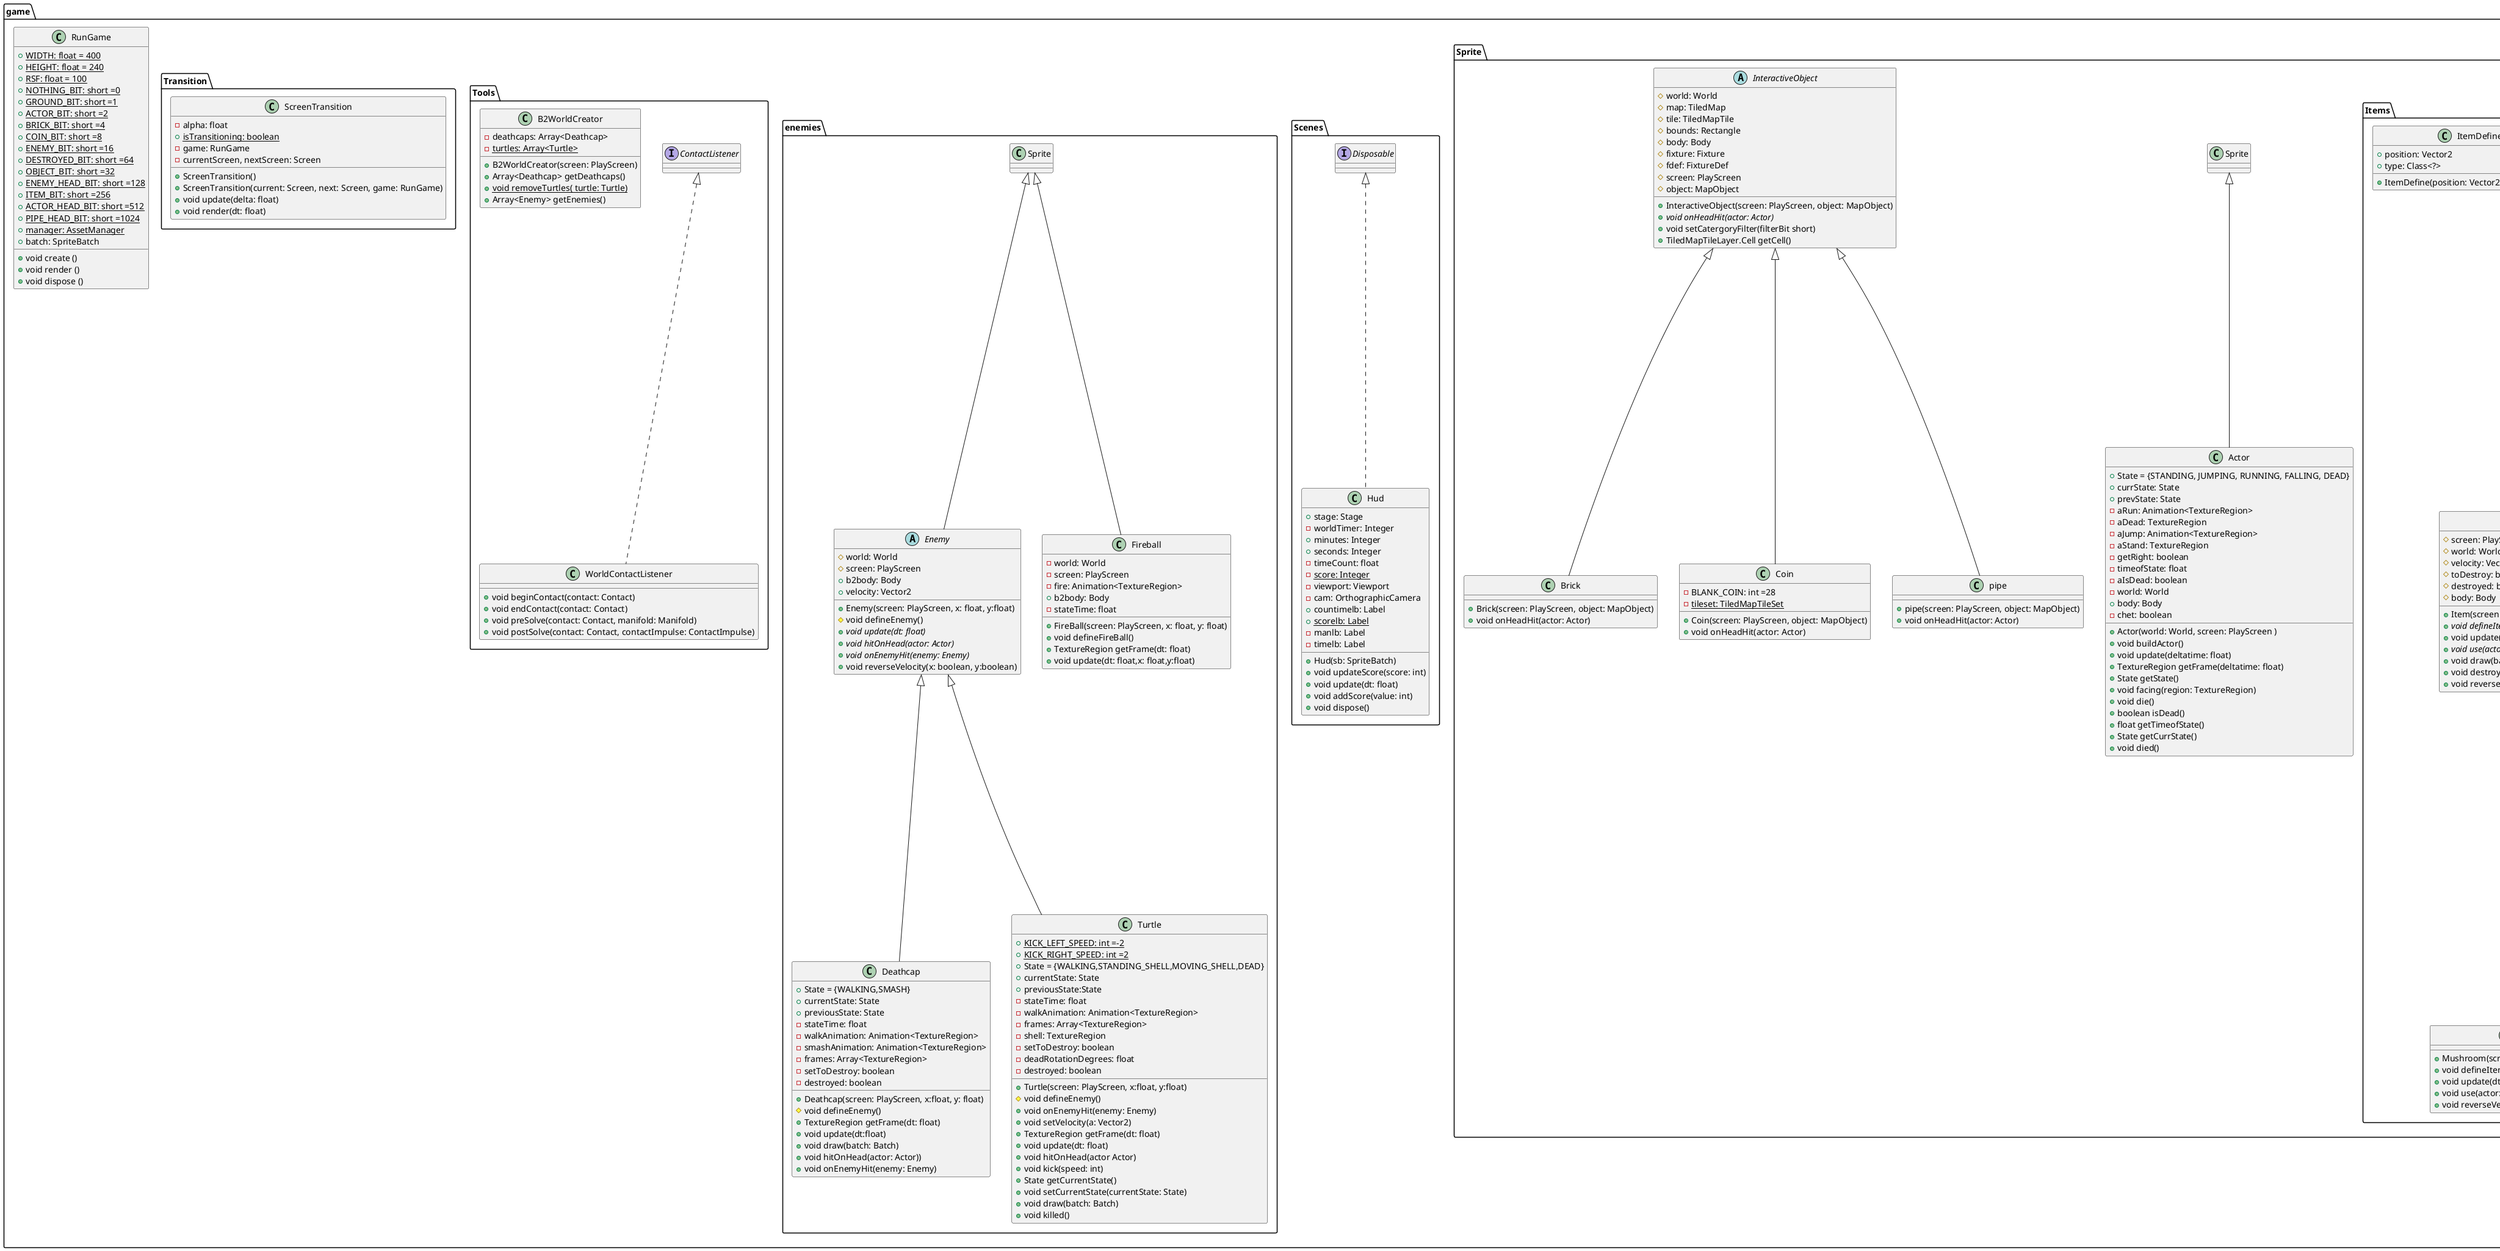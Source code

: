 @startuml
'https://plantuml.com/sequence-diagE
package game{
class RunGame{
+ {static} WIDTH: float = 400
+ {static} HEIGHT: float = 240
+ {static} RSF: float = 100
+ {static} NOTHING_BIT: short =0
+ {static} GROUND_BIT: short =1
+ {static} ACTOR_BIT: short =2
+ {static} BRICK_BIT: short =4
+ {static} COIN_BIT: short =8
+ {static} ENEMY_BIT: short =16
+ {static} DESTROYED_BIT: short =64
+ {static} OBJECT_BIT: short =32
+ {static} ENEMY_HEAD_BIT: short =128
+ {static} ITEM_BIT: short =256
+ {static} ACTOR_HEAD_BIT: short =512
+ {static} PIPE_HEAD_BIT: short =1024
+ {static} manager: AssetManager
+ batch: SpriteBatch

+ void create ()
+ void render ()
+ void dispose ()
}

package Screens{
class PlayScreen implements Screen
class Menu implements Screen
class GameOverScreen implements Screen
class PlayScreen{
- game: RunGame
- gamePort: Viewport
- gameCam: OrthographicCamera
- loader: TmxMapLoader
- map: TiledMap
- atlas: TextureAtlas
- renderer: OrthogonalTiledMapRenderer
- music: Music
- world: World
- b2dr: Box2DDebugRenderer
- b2wc: B2WorldCreator
- hud: Hud
- actor: Actor
+ {static} trasition: boolean
- st: ScreenTransition
- img: Animation<TextureRegion>
- vp: Viewport
- fireBall: FireBall
- delta: float
- score: int
- boolean isOut:
- texture,loud,mute: Texture
- speaker: int
- OffsetBackground: int
- items: Array<Item>
- itemsToSpawn: LinkedBlockingQueue<ItemDefine>
- previousPositionY, cnt, curr: float

+ int getScore()
+ PlayScreen(game: RunGame)
+ void setVolume()
+ void show()
+ void update(dt: float)
+ void handleInput(dt: float)
+ TiledMap getMap()
+ World getWorld()
+ void render(dt float)
+ boolean gameOver()
+ TextureAtlas getAtlas()
+ void resize(width: int, height: int)
+ void pause()
+ void resume()
+ void hide()
+ void dispose()
+ void spawnItem(itemDef: ItemDefine)
+ void handleSpawningItems()
}
class  Menu{
- viewport: Viewport
- vp; Viewport
- stage: Stage
- game: RunGame
- skin: Skin
- anima: Animation<TextureRegion>
- img; Texture
- dt: float

+ Menu(game: RunGame)
+ void show()
+ void render(v: float)
+ void resize(width: int, height: int)
+ void pause()
+ void resume()
+ void hide()
+ void dispose()
}

class GameOverScreen{
- viewport: Viewport
- stage: Stage
- batch: SpriteBatch
- game: Game
- currentScore: int
- {static} highScore: int
- fontScore: BitmapFont

+ GameOverScreen(game: Game)
+ int loadHighScore()
+ void show()
+ void render(v: float)
+ void resize(i: int , i1: int )
+ void pause()
+ void resume()
+ void hide()
+ void dispose()
}
}
package Sprite{
class Actor extends Sprite
class Brick extends InteractiveObject
class Coin extends InteractiveObject
class pipe extends InteractiveObject
class Actor{
+ State = {STANDING, JUMPING, RUNNING, FALLING, DEAD}
+ currState: State
+ prevState: State
- aRun: Animation<TextureRegion>
- aDead: TextureRegion
- aJump: Animation<TextureRegion>
- aStand: TextureRegion
- getRight: boolean
- timeofState: float
- aIsDead: boolean
- world: World
+ body: Body
- chet: boolean

+ Actor(world: World, screen: PlayScreen )
+ void buildActor()
+ void update(deltatime: float)
+ TextureRegion getFrame(deltatime: float)
+ State getState()
+ void facing(region: TextureRegion)
+ void die()
+ boolean isDead()
+ float getTimeofState()
+ State getCurrState()
+ void died()
}

abstract class InteractiveObject{
# world: World
# map: TiledMap
# tile: TiledMapTile
# bounds: Rectangle
# body: Body
# fixture: Fixture
# fdef: FixtureDef
# screen: PlayScreen
# object: MapObject

+ InteractiveObject(screen: PlayScreen, object: MapObject)
+ {abstract} void onHeadHit(actor: Actor)
+ void setCatergoryFilter(filterBit short)
+ TiledMapTileLayer.Cell getCell()
}

class Brick{
+ Brick(screen: PlayScreen, object: MapObject)
+ void onHeadHit(actor: Actor)
}

class Coin{
- BLANK_COIN: int =28
- {static} tileset: TiledMapTileSet

+ Coin(screen: PlayScreen, object: MapObject)
+ void onHeadHit(actor: Actor)
}

class pipe{
+ pipe(screen: PlayScreen, object: MapObject)
+ void onHeadHit(actor: Actor)
}
package Items{
class Item extends Sprite
class Mushroom extends Item
abstract class Item{
# screen: PlayScreen
# world: World
# velocity: Vector2
# toDestroy: boolean
# destroyed: boolean
# body: Body

+ Item(screen: PlayScreen,x: float, y: float)
+ {abstract} void defineItem()
+ void update(dt: float)
+ {abstract} void use(actor: Actor)
+ void draw(batch: Batch)
+ void destroy()
+ void reverseVelocity(x: boolean ,y: boolean)
}

class ItemDefine{
+ position: Vector2
+ type: Class<?>

+ ItemDefine(position: Vector2, type: Class<?>)
}

class Mushroom{
+ Mushroom(screen: PlayScreen,x: float, y: float)
+ void defineItem()
+ void update(dt: float)
+ void use(actor: Actor)
+ void reverseVelocity(x: boolean ,y: boolean)
}
}
}
package Scenes{
class Hud implements Disposable
class Hud{
+ stage: Stage
- worldTimer: Integer
+ minutes: Integer
+ seconds: Integer
- timeCount: float
- {static} score: Integer
- viewport: Viewport
- cam: OrthographicCamera
+ countimelb: Label
+ {static} scorelb: Label
- manlb: Label
- timelb: Label

+ Hud(sb: SpriteBatch)
+ void updateScore(score: int)
+ void update(dt: float)
+ void addScore(value: int)
+ void dispose()
}
}
package enemies {
class Deathcap extends Enemy
class Turtle extends Enemy
class Enemy extends Sprite
class Fireball extends Sprite
abstract class Enemy{
# world: World
# screen: PlayScreen
+ b2body: Body
+ velocity: Vector2

+ Enemy(screen: PlayScreen, x: float, y:float)
#  void defineEnemy()
+ {abstract} void update(dt: float)
+ {abstract} void hitOnHead(actor: Actor)
+ {abstract} void onEnemyHit(enemy: Enemy)
+ void reverseVelocity(x: boolean, y:boolean)
}

class Deathcap{
+ State = {WALKING,SMASH}
+ currentState: State
+ previousState: State
- stateTime: float
- walkAnimation: Animation<TextureRegion>
- smashAnimation: Animation<TextureRegion>
- frames: Array<TextureRegion>
- setToDestroy: boolean
- destroyed: boolean

+ Deathcap(screen: PlayScreen, x:float, y: float)
# void defineEnemy()
+ TextureRegion getFrame(dt: float)
+ void update(dt:float)
+ void draw(batch: Batch)
+ void hitOnHead(actor: Actor))
+ void onEnemyHit(enemy: Enemy)
}

class Turtle{
+ {static} KICK_LEFT_SPEED: int =-2
+ {static} KICK_RIGHT_SPEED: int =2
+ State = {WALKING,STANDING_SHELL,MOVING_SHELL,DEAD}
+ currentState: State
+ previousState:State
- stateTime: float
- walkAnimation: Animation<TextureRegion>
- frames: Array<TextureRegion>
- shell: TextureRegion
- setToDestroy: boolean
- deadRotationDegrees: float
- destroyed: boolean

+ Turtle(screen: PlayScreen, x:float, y:float)
# void defineEnemy()
+ void onEnemyHit(enemy: Enemy)
+ void setVelocity(a: Vector2)
+ TextureRegion getFrame(dt: float)
+ void update(dt: float)
+ void hitOnHead(actor Actor)
+ void kick(speed: int)
+ State getCurrentState()
+ void setCurrentState(currentState: State)
+ void draw(batch: Batch)
+ void killed()
}

class Fireball{
- world: World
- screen: PlayScreen
- fire: Animation<TextureRegion>
+ b2body: Body
- stateTime: float

+ FireBall(screen: PlayScreen, x: float, y: float)
+ void defineFireBall()
+ TextureRegion getFrame(dt: float)
+ void update(dt: float,x: float,y:float)
}
}
package Tools{
class WorldContactListener implements ContactListener
class B2WorldCreator {
- deathcaps: Array<Deathcap>
- {static} turtles: Array<Turtle>

+ B2WorldCreator(screen: PlayScreen)
+ Array<Deathcap> getDeathcaps()
+ {static} void removeTurtles( turtle: Turtle)
+ Array<Enemy> getEnemies()
}

class WorldContactListener{
+ void beginContact(contact: Contact)
+ void endContact(contact: Contact)
+ void preSolve(contact: Contact, manifold: Manifold)
+ void postSolve(contact: Contact, contactImpulse: ContactImpulse)
}
}
package Transition{
class ScreenTransition {
- alpha: float
+ {static} isTransitioning: boolean
- game: RunGame
- currentScreen, nextScreen: Screen

+ ScreenTransition()
+ ScreenTransition(current: Screen, next: Screen, game: RunGame)
+ void update(delta: float)
+ void render(dt: float)
}
}
}

@enduml